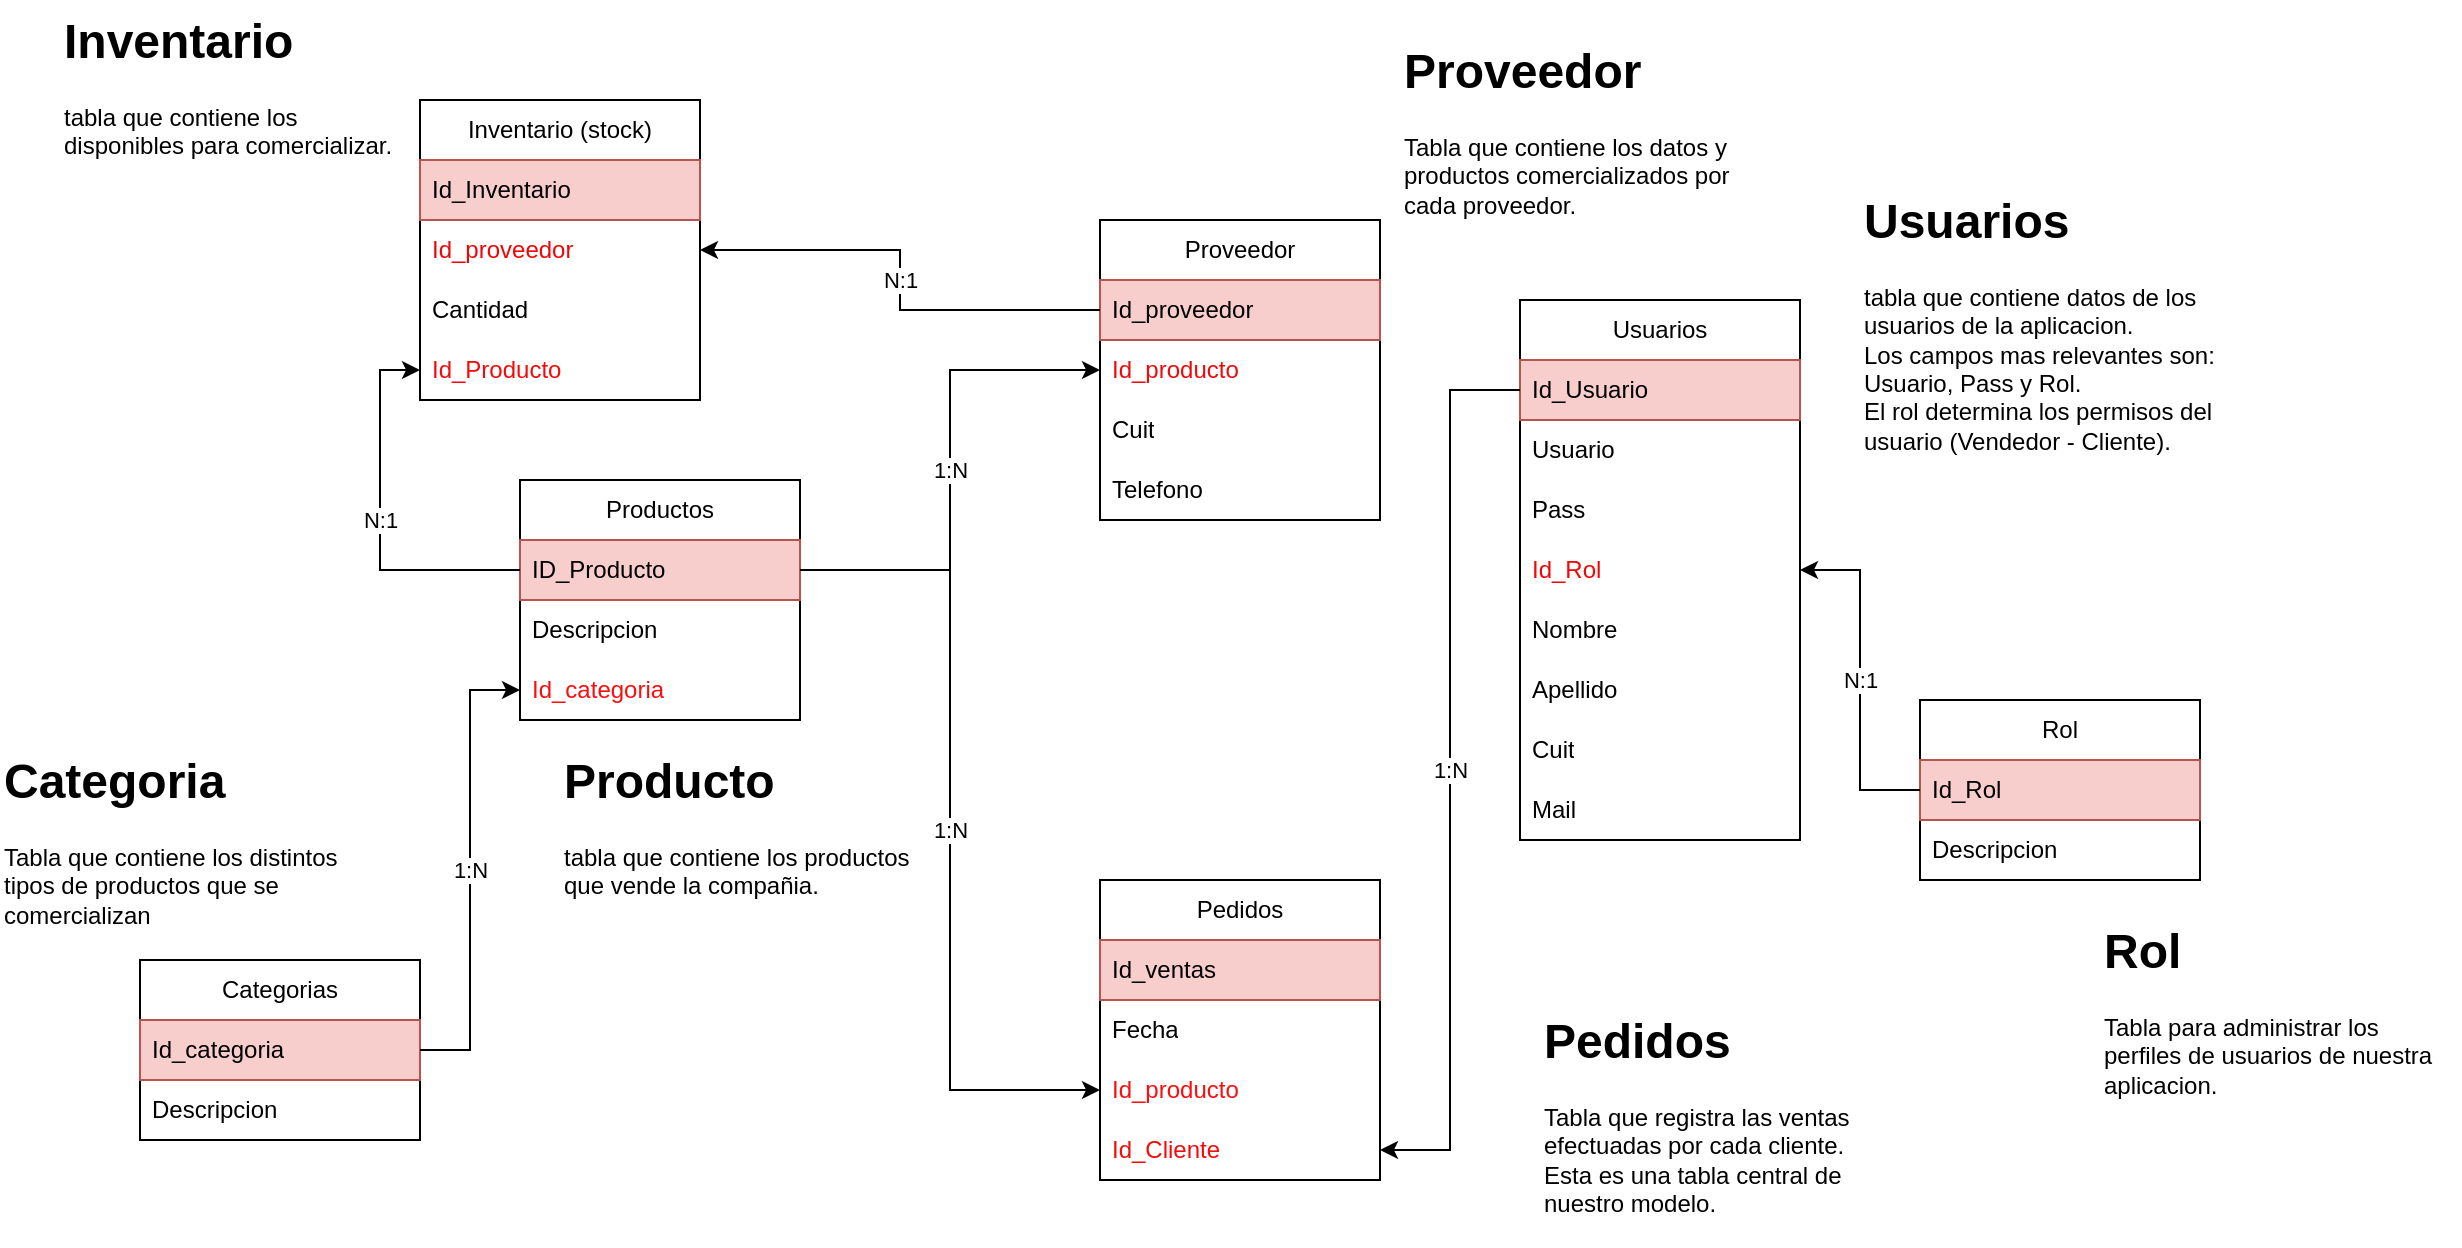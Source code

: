 <mxfile version="24.1.0" type="device">
  <diagram name="Página-1" id="7denaVx3aKjvv0uCm1Ve">
    <mxGraphModel dx="1114" dy="664" grid="0" gridSize="10" guides="1" tooltips="1" connect="1" arrows="0" fold="1" page="1" pageScale="1" pageWidth="2336" pageHeight="1654" background="#ffffff" math="0" shadow="0">
      <root>
        <mxCell id="0" />
        <mxCell id="1" parent="0" />
        <mxCell id="mzaUCT2slH_RUkw5-Gyk-1" value="Productos" style="swimlane;fontStyle=0;childLayout=stackLayout;horizontal=1;startSize=30;horizontalStack=0;resizeParent=1;resizeParentMax=0;resizeLast=0;collapsible=1;marginBottom=0;whiteSpace=wrap;html=1;" parent="1" vertex="1">
          <mxGeometry x="270" y="250" width="140" height="120" as="geometry" />
        </mxCell>
        <mxCell id="mzaUCT2slH_RUkw5-Gyk-2" value="ID_Producto" style="text;strokeColor=#b85450;fillColor=#f8cecc;align=left;verticalAlign=middle;spacingLeft=4;spacingRight=4;overflow=hidden;points=[[0,0.5],[1,0.5]];portConstraint=eastwest;rotatable=0;whiteSpace=wrap;html=1;" parent="mzaUCT2slH_RUkw5-Gyk-1" vertex="1">
          <mxGeometry y="30" width="140" height="30" as="geometry" />
        </mxCell>
        <mxCell id="mzaUCT2slH_RUkw5-Gyk-3" value="Descripcion" style="text;strokeColor=none;fillColor=none;align=left;verticalAlign=middle;spacingLeft=4;spacingRight=4;overflow=hidden;points=[[0,0.5],[1,0.5]];portConstraint=eastwest;rotatable=0;whiteSpace=wrap;html=1;" parent="mzaUCT2slH_RUkw5-Gyk-1" vertex="1">
          <mxGeometry y="60" width="140" height="30" as="geometry" />
        </mxCell>
        <mxCell id="mzaUCT2slH_RUkw5-Gyk-4" value="Id_categoria" style="text;strokeColor=none;fillColor=none;align=left;verticalAlign=middle;spacingLeft=4;spacingRight=4;overflow=hidden;points=[[0,0.5],[1,0.5]];portConstraint=eastwest;rotatable=0;whiteSpace=wrap;html=1;fontColor=#fb0e0e;" parent="mzaUCT2slH_RUkw5-Gyk-1" vertex="1">
          <mxGeometry y="90" width="140" height="30" as="geometry" />
        </mxCell>
        <mxCell id="mzaUCT2slH_RUkw5-Gyk-5" value="Usuarios" style="swimlane;fontStyle=0;childLayout=stackLayout;horizontal=1;startSize=30;horizontalStack=0;resizeParent=1;resizeParentMax=0;resizeLast=0;collapsible=1;marginBottom=0;whiteSpace=wrap;html=1;" parent="1" vertex="1">
          <mxGeometry x="770" y="160" width="140" height="270" as="geometry" />
        </mxCell>
        <mxCell id="mzaUCT2slH_RUkw5-Gyk-6" value="Id_Usuario" style="text;strokeColor=#b85450;fillColor=#f8cecc;align=left;verticalAlign=middle;spacingLeft=4;spacingRight=4;overflow=hidden;points=[[0,0.5],[1,0.5]];portConstraint=eastwest;rotatable=0;whiteSpace=wrap;html=1;" parent="mzaUCT2slH_RUkw5-Gyk-5" vertex="1">
          <mxGeometry y="30" width="140" height="30" as="geometry" />
        </mxCell>
        <mxCell id="mzaUCT2slH_RUkw5-Gyk-7" value="Usuario" style="text;strokeColor=none;fillColor=none;align=left;verticalAlign=middle;spacingLeft=4;spacingRight=4;overflow=hidden;points=[[0,0.5],[1,0.5]];portConstraint=eastwest;rotatable=0;whiteSpace=wrap;html=1;" parent="mzaUCT2slH_RUkw5-Gyk-5" vertex="1">
          <mxGeometry y="60" width="140" height="30" as="geometry" />
        </mxCell>
        <mxCell id="mzaUCT2slH_RUkw5-Gyk-8" value="Pass" style="text;strokeColor=none;fillColor=none;align=left;verticalAlign=middle;spacingLeft=4;spacingRight=4;overflow=hidden;points=[[0,0.5],[1,0.5]];portConstraint=eastwest;rotatable=0;whiteSpace=wrap;html=1;" parent="mzaUCT2slH_RUkw5-Gyk-5" vertex="1">
          <mxGeometry y="90" width="140" height="30" as="geometry" />
        </mxCell>
        <mxCell id="mzaUCT2slH_RUkw5-Gyk-9" value="Id_Rol" style="text;strokeColor=none;fillColor=none;align=left;verticalAlign=middle;spacingLeft=4;spacingRight=4;overflow=hidden;points=[[0,0.5],[1,0.5]];portConstraint=eastwest;rotatable=0;whiteSpace=wrap;html=1;fontColor=#f20707;" parent="mzaUCT2slH_RUkw5-Gyk-5" vertex="1">
          <mxGeometry y="120" width="140" height="30" as="geometry" />
        </mxCell>
        <mxCell id="zWdDAk3POMTJEBvnD1QE-4" value="Nombre" style="text;strokeColor=none;fillColor=none;align=left;verticalAlign=middle;spacingLeft=4;spacingRight=4;overflow=hidden;points=[[0,0.5],[1,0.5]];portConstraint=eastwest;rotatable=0;whiteSpace=wrap;html=1;" parent="mzaUCT2slH_RUkw5-Gyk-5" vertex="1">
          <mxGeometry y="150" width="140" height="30" as="geometry" />
        </mxCell>
        <mxCell id="Ic-naltqiXrm1fwef9f7-5" value="Apellido" style="text;strokeColor=none;fillColor=none;align=left;verticalAlign=middle;spacingLeft=4;spacingRight=4;overflow=hidden;points=[[0,0.5],[1,0.5]];portConstraint=eastwest;rotatable=0;whiteSpace=wrap;html=1;" parent="mzaUCT2slH_RUkw5-Gyk-5" vertex="1">
          <mxGeometry y="180" width="140" height="30" as="geometry" />
        </mxCell>
        <mxCell id="Ic-naltqiXrm1fwef9f7-6" value="Cuit" style="text;strokeColor=none;fillColor=none;align=left;verticalAlign=middle;spacingLeft=4;spacingRight=4;overflow=hidden;points=[[0,0.5],[1,0.5]];portConstraint=eastwest;rotatable=0;whiteSpace=wrap;html=1;" parent="mzaUCT2slH_RUkw5-Gyk-5" vertex="1">
          <mxGeometry y="210" width="140" height="30" as="geometry" />
        </mxCell>
        <mxCell id="Ic-naltqiXrm1fwef9f7-7" value="Mail" style="text;strokeColor=none;fillColor=none;align=left;verticalAlign=middle;spacingLeft=4;spacingRight=4;overflow=hidden;points=[[0,0.5],[1,0.5]];portConstraint=eastwest;rotatable=0;whiteSpace=wrap;html=1;" parent="mzaUCT2slH_RUkw5-Gyk-5" vertex="1">
          <mxGeometry y="240" width="140" height="30" as="geometry" />
        </mxCell>
        <mxCell id="mzaUCT2slH_RUkw5-Gyk-10" value="Pedidos" style="swimlane;fontStyle=0;childLayout=stackLayout;horizontal=1;startSize=30;horizontalStack=0;resizeParent=1;resizeParentMax=0;resizeLast=0;collapsible=1;marginBottom=0;whiteSpace=wrap;html=1;" parent="1" vertex="1">
          <mxGeometry x="560" y="450" width="140" height="150" as="geometry" />
        </mxCell>
        <mxCell id="mzaUCT2slH_RUkw5-Gyk-11" value="Id_ventas" style="text;strokeColor=#b85450;fillColor=#f8cecc;align=left;verticalAlign=middle;spacingLeft=4;spacingRight=4;overflow=hidden;points=[[0,0.5],[1,0.5]];portConstraint=eastwest;rotatable=0;whiteSpace=wrap;html=1;" parent="mzaUCT2slH_RUkw5-Gyk-10" vertex="1">
          <mxGeometry y="30" width="140" height="30" as="geometry" />
        </mxCell>
        <mxCell id="mzaUCT2slH_RUkw5-Gyk-12" value="Fecha" style="text;strokeColor=none;fillColor=none;align=left;verticalAlign=middle;spacingLeft=4;spacingRight=4;overflow=hidden;points=[[0,0.5],[1,0.5]];portConstraint=eastwest;rotatable=0;whiteSpace=wrap;html=1;" parent="mzaUCT2slH_RUkw5-Gyk-10" vertex="1">
          <mxGeometry y="60" width="140" height="30" as="geometry" />
        </mxCell>
        <mxCell id="mzaUCT2slH_RUkw5-Gyk-13" value="Id_producto" style="text;strokeColor=none;fillColor=none;align=left;verticalAlign=middle;spacingLeft=4;spacingRight=4;overflow=hidden;points=[[0,0.5],[1,0.5]];portConstraint=eastwest;rotatable=0;whiteSpace=wrap;html=1;fontColor=#fb0e0e;" parent="mzaUCT2slH_RUkw5-Gyk-10" vertex="1">
          <mxGeometry y="90" width="140" height="30" as="geometry" />
        </mxCell>
        <mxCell id="mzaUCT2slH_RUkw5-Gyk-14" value="Id_Cliente" style="text;strokeColor=none;fillColor=none;align=left;verticalAlign=middle;spacingLeft=4;spacingRight=4;overflow=hidden;points=[[0,0.5],[1,0.5]];portConstraint=eastwest;rotatable=0;whiteSpace=wrap;html=1;fontColor=#f40b0b;" parent="mzaUCT2slH_RUkw5-Gyk-10" vertex="1">
          <mxGeometry y="120" width="140" height="30" as="geometry" />
        </mxCell>
        <mxCell id="mzaUCT2slH_RUkw5-Gyk-15" value="Inventario (stock)" style="swimlane;fontStyle=0;childLayout=stackLayout;horizontal=1;startSize=30;horizontalStack=0;resizeParent=1;resizeParentMax=0;resizeLast=0;collapsible=1;marginBottom=0;whiteSpace=wrap;html=1;" parent="1" vertex="1">
          <mxGeometry x="220" y="60" width="140" height="150" as="geometry" />
        </mxCell>
        <mxCell id="mzaUCT2slH_RUkw5-Gyk-16" value="Id_Inventario" style="text;strokeColor=#b85450;fillColor=#f8cecc;align=left;verticalAlign=middle;spacingLeft=4;spacingRight=4;overflow=hidden;points=[[0,0.5],[1,0.5]];portConstraint=eastwest;rotatable=0;whiteSpace=wrap;html=1;" parent="mzaUCT2slH_RUkw5-Gyk-15" vertex="1">
          <mxGeometry y="30" width="140" height="30" as="geometry" />
        </mxCell>
        <mxCell id="mzaUCT2slH_RUkw5-Gyk-17" value="Id_proveedor" style="text;strokeColor=none;fillColor=none;align=left;verticalAlign=middle;spacingLeft=4;spacingRight=4;overflow=hidden;points=[[0,0.5],[1,0.5]];portConstraint=eastwest;rotatable=0;whiteSpace=wrap;html=1;fontColor=#ed0707;" parent="mzaUCT2slH_RUkw5-Gyk-15" vertex="1">
          <mxGeometry y="60" width="140" height="30" as="geometry" />
        </mxCell>
        <mxCell id="mzaUCT2slH_RUkw5-Gyk-18" value="Cantidad" style="text;strokeColor=none;fillColor=none;align=left;verticalAlign=middle;spacingLeft=4;spacingRight=4;overflow=hidden;points=[[0,0.5],[1,0.5]];portConstraint=eastwest;rotatable=0;whiteSpace=wrap;html=1;" parent="mzaUCT2slH_RUkw5-Gyk-15" vertex="1">
          <mxGeometry y="90" width="140" height="30" as="geometry" />
        </mxCell>
        <mxCell id="mzaUCT2slH_RUkw5-Gyk-38" value="Id_Producto" style="text;strokeColor=none;fillColor=none;align=left;verticalAlign=middle;spacingLeft=4;spacingRight=4;overflow=hidden;points=[[0,0.5],[1,0.5]];portConstraint=eastwest;rotatable=0;whiteSpace=wrap;html=1;fontColor=#f40b0b;" parent="mzaUCT2slH_RUkw5-Gyk-15" vertex="1">
          <mxGeometry y="120" width="140" height="30" as="geometry" />
        </mxCell>
        <mxCell id="mzaUCT2slH_RUkw5-Gyk-19" value="Proveedor" style="swimlane;fontStyle=0;childLayout=stackLayout;horizontal=1;startSize=30;horizontalStack=0;resizeParent=1;resizeParentMax=0;resizeLast=0;collapsible=1;marginBottom=0;whiteSpace=wrap;html=1;" parent="1" vertex="1">
          <mxGeometry x="560" y="120" width="140" height="150" as="geometry" />
        </mxCell>
        <mxCell id="mzaUCT2slH_RUkw5-Gyk-20" value="Id_proveedor" style="text;strokeColor=#b85450;fillColor=#f8cecc;align=left;verticalAlign=middle;spacingLeft=4;spacingRight=4;overflow=hidden;points=[[0,0.5],[1,0.5]];portConstraint=eastwest;rotatable=0;whiteSpace=wrap;html=1;" parent="mzaUCT2slH_RUkw5-Gyk-19" vertex="1">
          <mxGeometry y="30" width="140" height="30" as="geometry" />
        </mxCell>
        <mxCell id="mzaUCT2slH_RUkw5-Gyk-21" value="Id_producto" style="text;strokeColor=none;fillColor=none;align=left;verticalAlign=middle;spacingLeft=4;spacingRight=4;overflow=hidden;points=[[0,0.5],[1,0.5]];portConstraint=eastwest;rotatable=0;whiteSpace=wrap;html=1;fontColor=#ed0c0c;" parent="mzaUCT2slH_RUkw5-Gyk-19" vertex="1">
          <mxGeometry y="60" width="140" height="30" as="geometry" />
        </mxCell>
        <mxCell id="mzaUCT2slH_RUkw5-Gyk-22" value="Cuit" style="text;strokeColor=none;fillColor=none;align=left;verticalAlign=middle;spacingLeft=4;spacingRight=4;overflow=hidden;points=[[0,0.5],[1,0.5]];portConstraint=eastwest;rotatable=0;whiteSpace=wrap;html=1;" parent="mzaUCT2slH_RUkw5-Gyk-19" vertex="1">
          <mxGeometry y="90" width="140" height="30" as="geometry" />
        </mxCell>
        <mxCell id="Ic-naltqiXrm1fwef9f7-8" value="Telefono" style="text;strokeColor=none;fillColor=none;align=left;verticalAlign=middle;spacingLeft=4;spacingRight=4;overflow=hidden;points=[[0,0.5],[1,0.5]];portConstraint=eastwest;rotatable=0;whiteSpace=wrap;html=1;" parent="mzaUCT2slH_RUkw5-Gyk-19" vertex="1">
          <mxGeometry y="120" width="140" height="30" as="geometry" />
        </mxCell>
        <mxCell id="mzaUCT2slH_RUkw5-Gyk-23" value="Categorias" style="swimlane;fontStyle=0;childLayout=stackLayout;horizontal=1;startSize=30;horizontalStack=0;resizeParent=1;resizeParentMax=0;resizeLast=0;collapsible=1;marginBottom=0;whiteSpace=wrap;html=1;" parent="1" vertex="1">
          <mxGeometry x="80" y="490" width="140" height="90" as="geometry" />
        </mxCell>
        <mxCell id="mzaUCT2slH_RUkw5-Gyk-24" value="Id_categoria" style="text;strokeColor=#b85450;fillColor=#f8cecc;align=left;verticalAlign=middle;spacingLeft=4;spacingRight=4;overflow=hidden;points=[[0,0.5],[1,0.5]];portConstraint=eastwest;rotatable=0;whiteSpace=wrap;html=1;" parent="mzaUCT2slH_RUkw5-Gyk-23" vertex="1">
          <mxGeometry y="30" width="140" height="30" as="geometry" />
        </mxCell>
        <mxCell id="mzaUCT2slH_RUkw5-Gyk-25" value="Descripcion" style="text;strokeColor=none;fillColor=none;align=left;verticalAlign=middle;spacingLeft=4;spacingRight=4;overflow=hidden;points=[[0,0.5],[1,0.5]];portConstraint=eastwest;rotatable=0;whiteSpace=wrap;html=1;" parent="mzaUCT2slH_RUkw5-Gyk-23" vertex="1">
          <mxGeometry y="60" width="140" height="30" as="geometry" />
        </mxCell>
        <mxCell id="mzaUCT2slH_RUkw5-Gyk-27" value="1:N" style="edgeStyle=orthogonalEdgeStyle;rounded=0;orthogonalLoop=1;jettySize=auto;html=1;" parent="1" source="mzaUCT2slH_RUkw5-Gyk-2" target="mzaUCT2slH_RUkw5-Gyk-13" edge="1">
          <mxGeometry relative="1" as="geometry" />
        </mxCell>
        <mxCell id="mzaUCT2slH_RUkw5-Gyk-29" value="1:N" style="edgeStyle=orthogonalEdgeStyle;rounded=0;orthogonalLoop=1;jettySize=auto;html=1;exitX=0;exitY=0.5;exitDx=0;exitDy=0;" parent="1" source="mzaUCT2slH_RUkw5-Gyk-6" target="mzaUCT2slH_RUkw5-Gyk-14" edge="1">
          <mxGeometry relative="1" as="geometry" />
        </mxCell>
        <mxCell id="mzaUCT2slH_RUkw5-Gyk-32" value="1:N" style="edgeStyle=orthogonalEdgeStyle;rounded=0;orthogonalLoop=1;jettySize=auto;html=1;exitX=1;exitY=0.5;exitDx=0;exitDy=0;entryX=0;entryY=0.5;entryDx=0;entryDy=0;" parent="1" source="mzaUCT2slH_RUkw5-Gyk-24" target="mzaUCT2slH_RUkw5-Gyk-4" edge="1">
          <mxGeometry relative="1" as="geometry" />
        </mxCell>
        <mxCell id="mzaUCT2slH_RUkw5-Gyk-33" value="N:1" style="edgeStyle=orthogonalEdgeStyle;rounded=0;orthogonalLoop=1;jettySize=auto;html=1;exitX=0;exitY=0.5;exitDx=0;exitDy=0;" parent="1" source="mzaUCT2slH_RUkw5-Gyk-20" target="mzaUCT2slH_RUkw5-Gyk-17" edge="1">
          <mxGeometry relative="1" as="geometry" />
        </mxCell>
        <mxCell id="mzaUCT2slH_RUkw5-Gyk-35" value="N:1" style="edgeStyle=orthogonalEdgeStyle;rounded=0;orthogonalLoop=1;jettySize=auto;html=1;exitX=0;exitY=0.5;exitDx=0;exitDy=0;entryX=0;entryY=0.5;entryDx=0;entryDy=0;" parent="1" source="mzaUCT2slH_RUkw5-Gyk-2" target="mzaUCT2slH_RUkw5-Gyk-38" edge="1">
          <mxGeometry relative="1" as="geometry" />
        </mxCell>
        <mxCell id="mzaUCT2slH_RUkw5-Gyk-37" value="1:N" style="edgeStyle=orthogonalEdgeStyle;rounded=0;orthogonalLoop=1;jettySize=auto;html=1;exitX=1;exitY=0.5;exitDx=0;exitDy=0;entryX=0;entryY=0.5;entryDx=0;entryDy=0;" parent="1" source="mzaUCT2slH_RUkw5-Gyk-2" target="mzaUCT2slH_RUkw5-Gyk-21" edge="1">
          <mxGeometry relative="1" as="geometry" />
        </mxCell>
        <mxCell id="zWdDAk3POMTJEBvnD1QE-2" value="&lt;h1 style=&quot;margin-top: 0px;&quot;&gt;Usuarios&lt;/h1&gt;&lt;div&gt;tabla que contiene datos de los usuarios de la aplicacion.&lt;/div&gt;&lt;div&gt;Los campos mas relevantes son: Usuario, Pass y Rol.&lt;/div&gt;&lt;div&gt;El rol determina los permisos del usuario (Vendedor - Cliente).&lt;/div&gt;" style="text;html=1;whiteSpace=wrap;overflow=hidden;rounded=0;" parent="1" vertex="1">
          <mxGeometry x="940" y="100" width="180" height="170" as="geometry" />
        </mxCell>
        <mxCell id="zWdDAk3POMTJEBvnD1QE-3" value="&lt;h1 style=&quot;margin-top: 0px;&quot;&gt;Pedidos&lt;/h1&gt;&lt;div&gt;Tabla que registra las ventas efectuadas por cada cliente.&lt;/div&gt;&lt;div&gt;Esta es una tabla central de nuestro modelo.&lt;/div&gt;" style="text;html=1;whiteSpace=wrap;overflow=hidden;rounded=0;" parent="1" vertex="1">
          <mxGeometry x="780" y="510" width="180" height="120" as="geometry" />
        </mxCell>
        <mxCell id="Ic-naltqiXrm1fwef9f7-1" value="&lt;h1 style=&quot;margin-top: 0px;&quot;&gt;Proveedor&lt;/h1&gt;&lt;p&gt;Tabla que contiene los datos y productos comercializados por cada proveedor.&lt;/p&gt;" style="text;html=1;whiteSpace=wrap;overflow=hidden;rounded=0;" parent="1" vertex="1">
          <mxGeometry x="710" y="25" width="180" height="120" as="geometry" />
        </mxCell>
        <mxCell id="Ic-naltqiXrm1fwef9f7-2" value="&lt;h1 style=&quot;margin-top: 0px;&quot;&gt;Inventario&lt;/h1&gt;&lt;div&gt;tabla que contiene los disponibles para comercializar.&lt;/div&gt;" style="text;html=1;whiteSpace=wrap;overflow=hidden;rounded=0;" parent="1" vertex="1">
          <mxGeometry x="40" y="10" width="180" height="120" as="geometry" />
        </mxCell>
        <mxCell id="Ic-naltqiXrm1fwef9f7-3" value="&lt;h1 style=&quot;margin-top: 0px;&quot;&gt;Categoria&lt;/h1&gt;&lt;div&gt;Tabla que contiene los distintos tipos de productos que se comercializan&lt;/div&gt;" style="text;html=1;whiteSpace=wrap;overflow=hidden;rounded=0;" parent="1" vertex="1">
          <mxGeometry x="10" y="380" width="180" height="110" as="geometry" />
        </mxCell>
        <mxCell id="Ic-naltqiXrm1fwef9f7-4" value="&lt;h1 style=&quot;margin-top: 0px;&quot;&gt;Producto&lt;/h1&gt;&lt;div&gt;tabla que contiene los productos que vende la compañia.&lt;/div&gt;" style="text;html=1;whiteSpace=wrap;overflow=hidden;rounded=0;" parent="1" vertex="1">
          <mxGeometry x="290" y="380" width="180" height="120" as="geometry" />
        </mxCell>
        <mxCell id="Ic-naltqiXrm1fwef9f7-10" value="Rol" style="swimlane;fontStyle=0;childLayout=stackLayout;horizontal=1;startSize=30;horizontalStack=0;resizeParent=1;resizeParentMax=0;resizeLast=0;collapsible=1;marginBottom=0;whiteSpace=wrap;html=1;" parent="1" vertex="1">
          <mxGeometry x="970" y="360" width="140" height="90" as="geometry" />
        </mxCell>
        <mxCell id="Ic-naltqiXrm1fwef9f7-11" value="Id_Rol" style="text;strokeColor=#b85450;fillColor=#f8cecc;align=left;verticalAlign=middle;spacingLeft=4;spacingRight=4;overflow=hidden;points=[[0,0.5],[1,0.5]];portConstraint=eastwest;rotatable=0;whiteSpace=wrap;html=1;" parent="Ic-naltqiXrm1fwef9f7-10" vertex="1">
          <mxGeometry y="30" width="140" height="30" as="geometry" />
        </mxCell>
        <mxCell id="Ic-naltqiXrm1fwef9f7-12" value="Descripcion" style="text;strokeColor=none;fillColor=none;align=left;verticalAlign=middle;spacingLeft=4;spacingRight=4;overflow=hidden;points=[[0,0.5],[1,0.5]];portConstraint=eastwest;rotatable=0;whiteSpace=wrap;html=1;" parent="Ic-naltqiXrm1fwef9f7-10" vertex="1">
          <mxGeometry y="60" width="140" height="30" as="geometry" />
        </mxCell>
        <mxCell id="Ic-naltqiXrm1fwef9f7-14" value="N:1" style="edgeStyle=orthogonalEdgeStyle;rounded=0;orthogonalLoop=1;jettySize=auto;html=1;entryX=1;entryY=0.5;entryDx=0;entryDy=0;" parent="1" source="Ic-naltqiXrm1fwef9f7-11" target="mzaUCT2slH_RUkw5-Gyk-9" edge="1">
          <mxGeometry relative="1" as="geometry" />
        </mxCell>
        <mxCell id="Ic-naltqiXrm1fwef9f7-15" value="&lt;h1 style=&quot;margin-top: 0px;&quot;&gt;Rol&lt;/h1&gt;&lt;div&gt;Tabla para administrar los perfiles de usuarios de nuestra aplicacion.&lt;/div&gt;" style="text;html=1;whiteSpace=wrap;overflow=hidden;rounded=0;" parent="1" vertex="1">
          <mxGeometry x="1060" y="465" width="180" height="120" as="geometry" />
        </mxCell>
      </root>
    </mxGraphModel>
  </diagram>
</mxfile>
